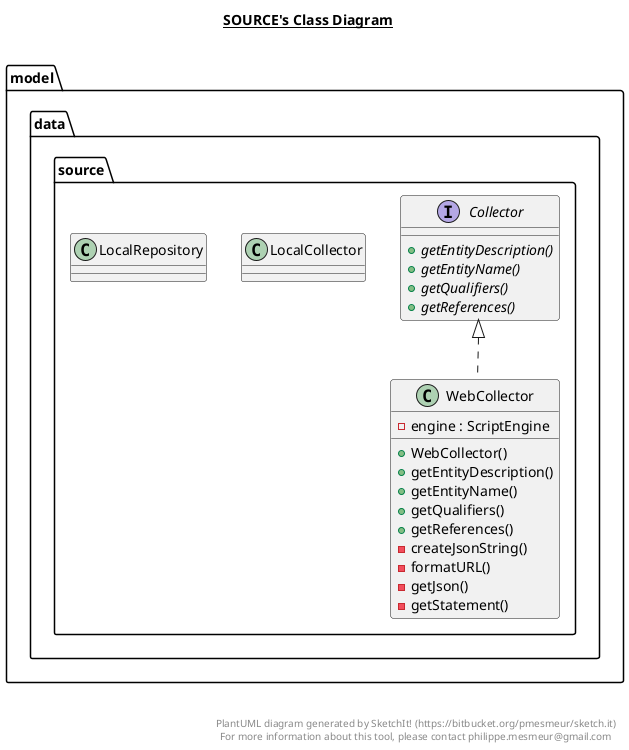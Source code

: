 @startuml

title __SOURCE's Class Diagram__\n

  namespace model.data {
    namespace source {
      interface model.data.source.Collector {
          {abstract} + getEntityDescription()
          {abstract} + getEntityName()
          {abstract} + getQualifiers()
          {abstract} + getReferences()
      }
    }
  }
  

  namespace model.data {
    namespace source {
      class model.data.source.LocalCollector {
      }
    }
  }
  

  namespace model.data {
    namespace source {
      class model.data.source.LocalRepository {
      }
    }
  }
  

  namespace model.data {
    namespace source {
      class model.data.source.WebCollector {
          - engine : ScriptEngine
          + WebCollector()
          + getEntityDescription()
          + getEntityName()
          + getQualifiers()
          + getReferences()
          - createJsonString()
          - formatURL()
          - getJson()
          - getStatement()
      }
    }
  }
  

  model.data.source.WebCollector .up.|> model.data.source.Collector


right footer


PlantUML diagram generated by SketchIt! (https://bitbucket.org/pmesmeur/sketch.it)
For more information about this tool, please contact philippe.mesmeur@gmail.com
endfooter

@enduml
